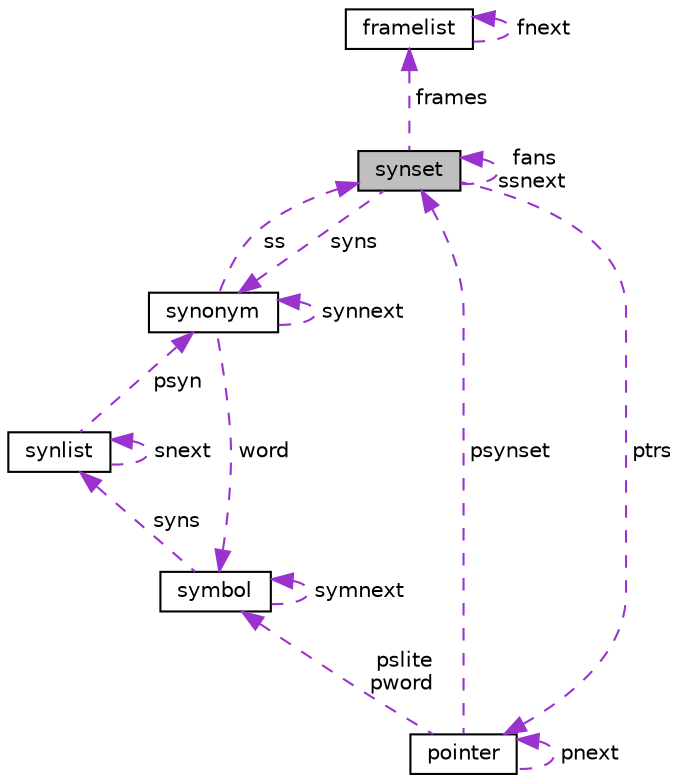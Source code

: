 digraph "synset"
{
  edge [fontname="Helvetica",fontsize="10",labelfontname="Helvetica",labelfontsize="10"];
  node [fontname="Helvetica",fontsize="10",shape=record];
  Node1 [label="synset",height=0.2,width=0.4,color="black", fillcolor="grey75", style="filled", fontcolor="black"];
  Node2 -> Node1 [dir="back",color="darkorchid3",fontsize="10",style="dashed",label=" syns" ,fontname="Helvetica"];
  Node2 [label="synonym",height=0.2,width=0.4,color="black", fillcolor="white", style="filled",URL="$structsynonym.html"];
  Node2 -> Node2 [dir="back",color="darkorchid3",fontsize="10",style="dashed",label=" synnext" ,fontname="Helvetica"];
  Node3 -> Node2 [dir="back",color="darkorchid3",fontsize="10",style="dashed",label=" word" ,fontname="Helvetica"];
  Node3 [label="symbol",height=0.2,width=0.4,color="black", fillcolor="white", style="filled",URL="$structsymbol.html"];
  Node4 -> Node3 [dir="back",color="darkorchid3",fontsize="10",style="dashed",label=" syns" ,fontname="Helvetica"];
  Node4 [label="synlist",height=0.2,width=0.4,color="black", fillcolor="white", style="filled",URL="$structsynlist.html"];
  Node2 -> Node4 [dir="back",color="darkorchid3",fontsize="10",style="dashed",label=" psyn" ,fontname="Helvetica"];
  Node4 -> Node4 [dir="back",color="darkorchid3",fontsize="10",style="dashed",label=" snext" ,fontname="Helvetica"];
  Node3 -> Node3 [dir="back",color="darkorchid3",fontsize="10",style="dashed",label=" symnext" ,fontname="Helvetica"];
  Node1 -> Node2 [dir="back",color="darkorchid3",fontsize="10",style="dashed",label=" ss" ,fontname="Helvetica"];
  Node1 -> Node1 [dir="back",color="darkorchid3",fontsize="10",style="dashed",label=" fans\nssnext" ,fontname="Helvetica"];
  Node5 -> Node1 [dir="back",color="darkorchid3",fontsize="10",style="dashed",label=" frames" ,fontname="Helvetica"];
  Node5 [label="framelist",height=0.2,width=0.4,color="black", fillcolor="white", style="filled",URL="$structframelist.html"];
  Node5 -> Node5 [dir="back",color="darkorchid3",fontsize="10",style="dashed",label=" fnext" ,fontname="Helvetica"];
  Node6 -> Node1 [dir="back",color="darkorchid3",fontsize="10",style="dashed",label=" ptrs" ,fontname="Helvetica"];
  Node6 [label="pointer",height=0.2,width=0.4,color="black", fillcolor="white", style="filled",URL="$structpointer.html"];
  Node1 -> Node6 [dir="back",color="darkorchid3",fontsize="10",style="dashed",label=" psynset" ,fontname="Helvetica"];
  Node3 -> Node6 [dir="back",color="darkorchid3",fontsize="10",style="dashed",label=" pslite\npword" ,fontname="Helvetica"];
  Node6 -> Node6 [dir="back",color="darkorchid3",fontsize="10",style="dashed",label=" pnext" ,fontname="Helvetica"];
}
